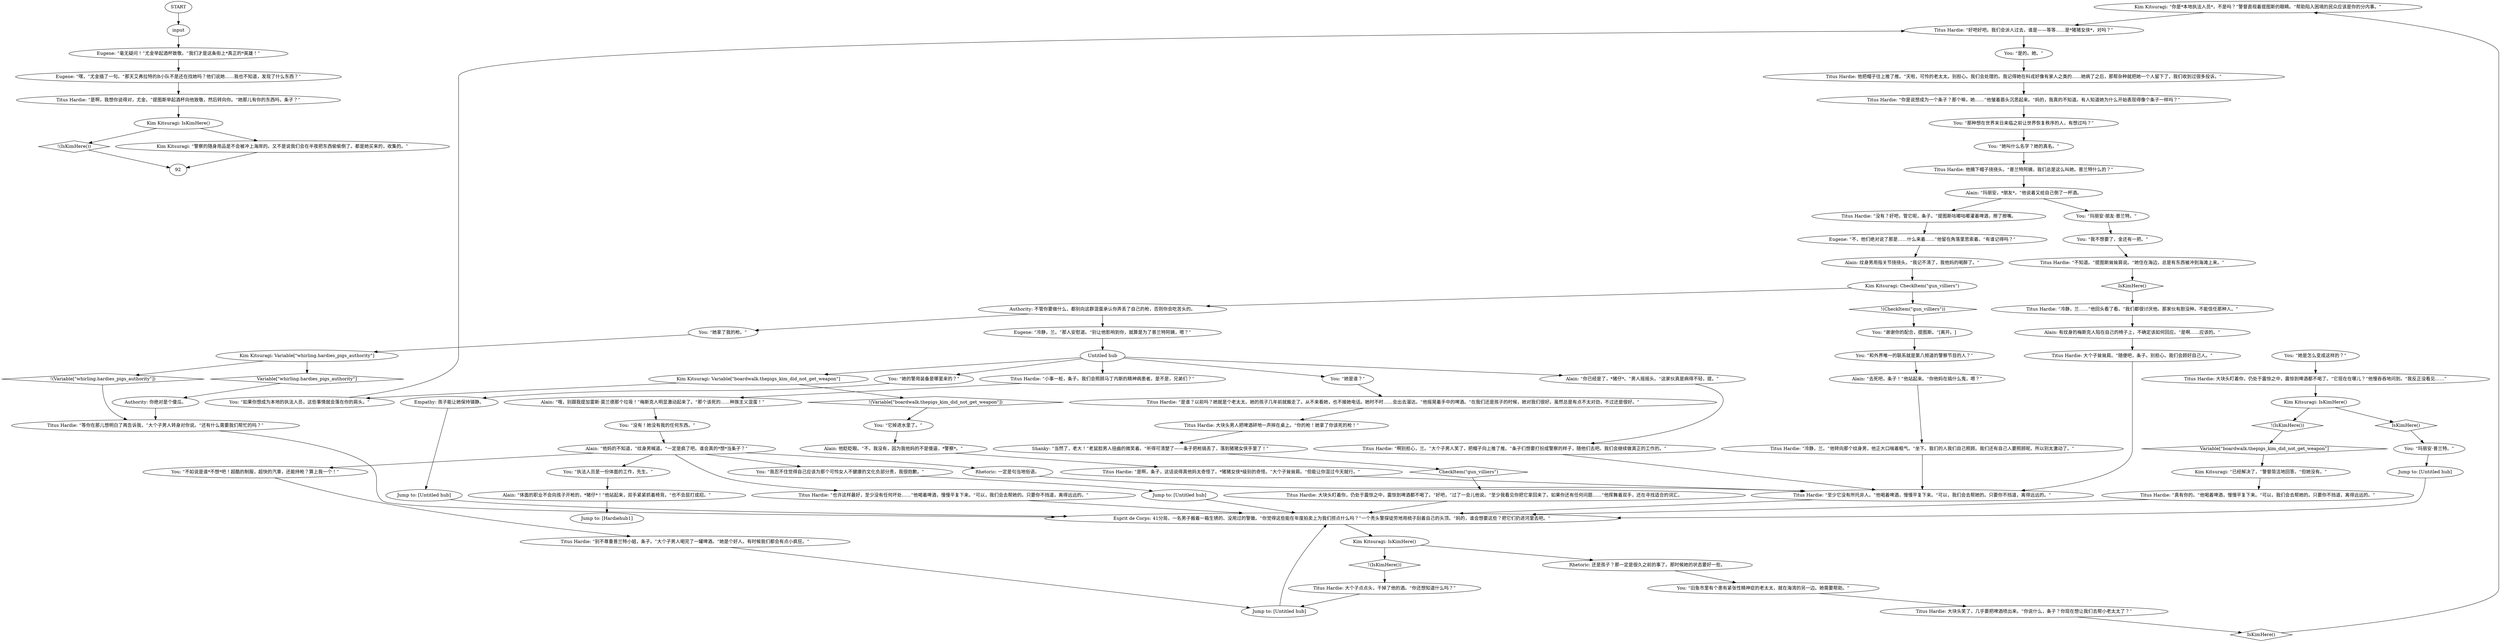 # WHIRLING F1 / ADDITIONAL CONTENT
# * The Pigs
#* Working class husband.
# ==================================================
digraph G {
	  0 [label="START"];
	  1 [label="input"];
	  2 [label="Kim Kitsuragi: “你是*本地执法人员*，不是吗？”警督直视着提图斯的眼睛。“帮助陷入困境的民众应该是你的分内事。”"];
	  3 [label="Titus Hardie: “是啊，我想你说得对，尤金。”提图斯举起酒杯向他致敬，然后转向你。“她那儿有你的东西吗，条子？”"];
	  4 [label="You: “执法人员是一份体面的工作，先生。”"];
	  5 [label="Titus Hardie: “是谁？以前吗？她就是个老太太。她的孩子几年前就搬走了。从不来看她，也不接她电话。她时不时……会出去溜达。”他摇晃着手中的啤酒。“在我们还是孩子的时候，她对我们很好。虽然总是有点不太对劲，不过还是很好。”"];
	  6 [label="You: “它掉进水里了。”"];
	  7 [label="Titus Hardie: 大个子耸耸肩。“随便吧，条子。别担心。我们会顾好自己人。”"];
	  8 [label="Titus Hardie: 大块头笑了，几乎要把啤酒喷出来。“你说什么，条子？你现在想让我们去帮小老太太了？”"];
	  9 [label="You: “是的。她。”"];
	  10 [label="Titus Hardie: “真有你的。”他喝着啤酒，慢慢平复下来。“可以，我们会去帮她的。只要你不挡道，离得远远的。”"];
	  11 [label="You: “她的警用装备是哪里来的？”"];
	  12 [label="Eugene: “不，他们绝对说了那是……什么来着……”他留在角落里思索着。“有谁记得吗？”"];
	  13 [label="Alain: 纹身男用指关节挠挠头。“我记不清了，我他妈的喝醉了。”"];
	  14 [label="Titus Hardie: 他摘下帽子挠挠头。“普兰特阿姨，我们总是这么叫她。普兰特什么的？”"];
	  15 [label="Alain: “体面的职业不会向孩子开枪的，*猪仔*！”他站起来，双手紧紧抓着椅背。“也不会屈打成招。”"];
	  16 [label="Authority: 你绝对是个傻瓜。"];
	  17 [label="Titus Hardie: “啊别担心，兰。”大个子男人笑了，把帽子向上推了推。“条子们想要打扮成警察的样子，随他们去吧。我们会继续做真正的工作的。”"];
	  18 [label="Shanky: “当然了，老大！”老鼠脸男人扭曲的微笑着。“听得可清楚了——条子把枪搞丢了，落到猪猪女侠手里了！”"];
	  19 [label="Kim Kitsuragi: IsKimHere()"];
	  20 [label="IsKimHere()", shape=diamond];
	  21 [label="!(IsKimHere())", shape=diamond];
	  22 [label="Alain: “玛丽安，*朋友*，”他说着又给自己倒了一杯酒。"];
	  23 [label="You: “玛丽安·朋友·普兰特。“"];
	  24 [label="You: “她是谁？”"];
	  25 [label="Titus Hardie: “好吧好吧。我们会派人过去，谁是——等等……是*猪猪女侠*，对吗？”"];
	  26 [label="You: “她拿了我的枪。”"];
	  27 [label="Jump to: [Untitled hub]"];
	  28 [label="Titus Hardie: 他把帽子往上推了推。“天啦，可怜的老太太。别担心。我们会处理的。我记得她在科戎好像有家人之类的……她病了之后，那帮杂种就把她一个人留下了，我们收到过很多投诉。”"];
	  29 [label="Titus Hardie: “是啊，条子，这话说得真他妈太奇怪了。*猪猪女侠*级别的奇怪。”大个子耸耸肩。“但能让你混过今天就行。”"];
	  30 [label="Titus Hardie: 大块头盯着你，仍处于震惊之中，震惊到啤酒都不喝了。“好吧，”过了一会儿他说。“至少我看见你把它拿回来了。如果你还有任何问题……”他挥舞着双手，还在寻找适合的词汇。"];
	  31 [label="Kim Kitsuragi: Variable[\"whirling.hardies_pigs_authority\"]"];
	  32 [label="Variable[\"whirling.hardies_pigs_authority\"]", shape=diamond];
	  33 [label="!(Variable[\"whirling.hardies_pigs_authority\"])", shape=diamond];
	  34 [label="You: “她是怎么变成这样的？”"];
	  35 [label="Kim Kitsuragi: Variable[\"boardwalk.thepigs_kim_did_not_get_weapon\"]"];
	  36 [label="Variable[\"boardwalk.thepigs_kim_did_not_get_weapon\"]", shape=diamond];
	  37 [label="!(Variable[\"boardwalk.thepigs_kim_did_not_get_weapon\"])", shape=diamond];
	  38 [label="You: “如果你想成为本地的执法人员，这些事情就会落在你的肩头。”"];
	  39 [label="Titus Hardie: 大个子点点头，干掉了他的酒。“你还想知道什么吗？”"];
	  40 [label="Jump to: [Untitled hub]"];
	  41 [label="Jump to: [Untitled hub]"];
	  42 [label="Kim Kitsuragi: IsKimHere()"];
	  43 [label="IsKimHere()", shape=diamond];
	  44 [label="!(IsKimHere())", shape=diamond];
	  45 [label="Rhetoric: 还是孩子？那一定是很久之前的事了。那时候她的状态要好一些。"];
	  46 [label="Titus Hardie: 大块头男人把啤酒砰地一声摔在桌上。“你的枪！她拿了你该死的枪！”"];
	  47 [label="Titus Hardie: “等你在那儿想明白了再告诉我，”大个子男人转身对你说。“还有什么需要我们帮忙的吗？”"];
	  48 [label="Kim Kitsuragi: CheckItem(\"gun_villiers\")"];
	  49 [label="CheckItem(\"gun_villiers\")", shape=diamond];
	  50 [label="!(CheckItem(\"gun_villiers\"))", shape=diamond];
	  51 [label="Authority: 不管你要做什么，都别向这群混蛋承认你弄丢了自己的枪，否则你会吃苦头的。"];
	  52 [label="Kim Kitsuragi: IsKimHere()"];
	  53 [label="IsKimHere()", shape=diamond];
	  54 [label="!(IsKimHere())", shape=diamond];
	  55 [label="Kim Kitsuragi: “警察的随身用品是不会被冲上海岸的。又不是说我们会在半夜把东西偷偷倒了。都是她买来的，收集的。”"];
	  56 [label="Titus Hardie: “冷静，兰……”他回头看了看。“我们都很讨厌他。那家伙有胆没种。不能信任那种人。”"];
	  57 [label="You: “没有！她没有我的任何东西。”"];
	  58 [label="Eugene: “冷静，兰。”那人安慰道。“别让他影响到你，就算是为了普兰特阿姨，嗯？”"];
	  59 [label="Titus Hardie: “冷静，兰。”他转向那个纹身男，他正大口喘着粗气。“坐下。我们的人我们自己照顾。我们还有自己人要照顾呢。所以别太激动了。”"];
	  60 [label="Jump to: [Hardiehub1]"];
	  61 [label="Eugene: “嘿，”尤金插了一句。“那天艾弗拉特的B小队不是还在找她吗？他们说她……我也不知道，发现了什么东西？”"];
	  62 [label="Titus Hardie: “你是说想成为一个条子？那个嘛，她……”他皱着眉头沉思起来。“妈的，我真的不知道。有人知道她为什么开始表现得像个条子一样吗？”"];
	  63 [label="Titus Hardie: 大块头盯着你，仍处于震惊之中，震惊到啤酒都不喝了。“它现在在哪儿？”他慢吞吞地问到。“我反正没看见……”"];
	  64 [label="You: “谢谢你的配合，提图斯。”[离开。]"];
	  65 [label="Titus Hardie: “小事一桩，条子。我们会照顾马丁内斯的精神病患者。是不是，兄弟们？”"];
	  66 [label="You: “和外界唯一的联系就是第八频道的警察节目的人？”"];
	  67 [label="Rhetoric: 一定是句当地俗语。"];
	  68 [label="Alain: 有纹身的梅斯克人陷在自己的椅子上，不确定该如何回应。“是啊……应该的。”"];
	  69 [label="Jump to: [Untitled hub]"];
	  70 [label="Titus Hardie: “至少它没有所托非人。”他喝着啤酒，慢慢平复下来。“可以，我们会去帮她的。只要你不挡道，离得远远的。”"];
	  71 [label="Titus Hardie: “不知道。”提图斯耸耸肩说。“她住在海边，总是有东西被冲到海滩上来。”"];
	  72 [label="Empathy: 孩子能让她保持镇静。"];
	  73 [label="You: “旧鱼市里有个患有紧张性精神症的老太太，就在海湾的另一边。她需要帮助。”"];
	  74 [label="Eugene: “毫无疑问！”尤金举起酒杯致敬。“我们才是这条街上*真正的*英雄！”"];
	  75 [label="Alain: “哦，别跟我提加雷斯·莫兰德那个垃圾！”梅斯克人明显激动起来了。“那个该死的……种族主义混蛋！”"];
	  76 [label="Alain: “去死吧，条子！”他站起来。“你他妈在搞什么鬼，嗯？”"];
	  77 [label="You: “我不想要了，金还有一把。”"];
	  78 [label="Kim Kitsuragi: “已经解决了，”警督简洁地回答。“但她没有。”"];
	  79 [label="You: “玛丽安·普兰特。”"];
	  80 [label="Titus Hardie: “没有？好吧，管它呢，条子。”提图斯咕嘟咕嘟灌着啤酒，擦了擦嘴。"];
	  81 [label="Alain: “他妈的不知道，”纹身男喊道。“一定是疯了吧。谁会真的*想*当条子？”"];
	  82 [label="You: “那种想在世界末日来临之前让世界恢复秩序的人，有想过吗？”"];
	  83 [label="You: “我忍不住觉得自己应该为那个可怜女人不健康的文化负部分责，我很抱歉。”"];
	  84 [label="You: “不如说是谁*不想*吧！超酷的制服，超快的汽車，还能持枪？算上我一个！”"];
	  85 [label="Titus Hardie: “也许这样最好，至少没有任何坏处……”他喝着啤酒，慢慢平复下来。“可以，我们会去帮她的。只要你不挡道，离得远远的。”"];
	  86 [label="Alain: 他眨眨眼。“不，我没有，因为我他妈的不是傻逼，*警察*。”"];
	  87 [label="You: “她叫什么名字？她的真名。”"];
	  88 [label="Alain: “你已经是了，*猪仔*。”男人摇摇头。“这家伙真是病得不轻，提。”"];
	  89 [label="Titus Hardie: “别不尊重普兰特小姐，条子。”大个子男人喝完了一罐啤酒。“她是个好人。有时候我们都会有点小疯狂。”"];
	  90 [label="Untitled hub"];
	  91 [label="Esprit de Corps: 41分局，一名男子搬着一箱生锈的、没用过的警徽。“你觉得这些能在年度拍卖上为我们捞点什么吗？”一个秃头警探徒劳地用梳子刮着自己的头顶。“妈的，谁会想要这些？把它们扔进河里去吧。”"];
	  0 -> 1
	  1 -> 74
	  2 -> 25
	  3 -> 52
	  4 -> 15
	  5 -> 46
	  6 -> 86
	  7 -> 70
	  8 -> 43
	  9 -> 28
	  10 -> 91
	  11 -> 72
	  12 -> 13
	  13 -> 48
	  14 -> 22
	  15 -> 60
	  16 -> 47
	  17 -> 70
	  18 -> 49
	  19 -> 20
	  19 -> 21
	  20 -> 79
	  21 -> 36
	  22 -> 80
	  22 -> 23
	  23 -> 77
	  24 -> 5
	  25 -> 9
	  26 -> 31
	  27 -> 91
	  28 -> 62
	  29 -> 70
	  30 -> 91
	  31 -> 32
	  31 -> 33
	  32 -> 16
	  33 -> 47
	  34 -> 63
	  35 -> 37
	  35 -> 38
	  36 -> 78
	  37 -> 6
	  38 -> 25
	  39 -> 27
	  40 -> 91
	  41 -> 91
	  42 -> 44
	  42 -> 45
	  43 -> 2
	  44 -> 39
	  45 -> 73
	  46 -> 18
	  47 -> 91
	  48 -> 50
	  48 -> 51
	  49 -> 30
	  50 -> 64
	  51 -> 26
	  51 -> 58
	  52 -> 54
	  52 -> 55
	  53 -> 56
	  54 -> 92
	  55 -> 92
	  56 -> 68
	  57 -> 81
	  58 -> 90
	  59 -> 70
	  61 -> 3
	  62 -> 82
	  63 -> 19
	  64 -> 66
	  65 -> 75
	  66 -> 76
	  67 -> 70
	  68 -> 7
	  69 -> 91
	  70 -> 91
	  71 -> 53
	  72 -> 41
	  73 -> 8
	  74 -> 61
	  75 -> 57
	  76 -> 59
	  77 -> 71
	  78 -> 10
	  79 -> 40
	  80 -> 12
	  81 -> 67
	  81 -> 4
	  81 -> 83
	  81 -> 84
	  81 -> 85
	  82 -> 87
	  83 -> 69
	  84 -> 89
	  85 -> 91
	  86 -> 29
	  87 -> 14
	  88 -> 17
	  89 -> 27
	  90 -> 65
	  90 -> 35
	  90 -> 11
	  90 -> 88
	  90 -> 24
	  91 -> 42
}

